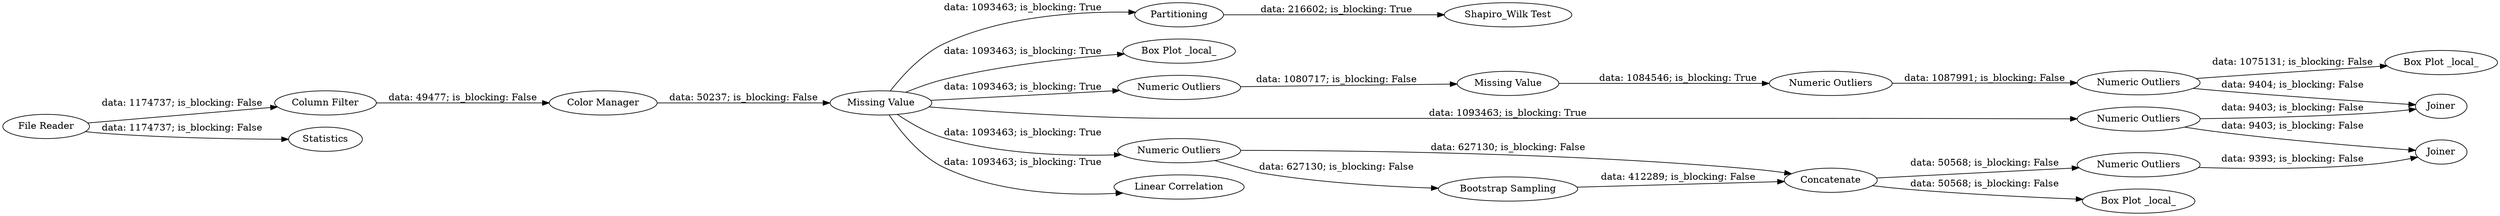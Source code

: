 digraph {
	"-158115317594955274_13" [label=Partitioning]
	"-158115317594955274_12" [label="Box Plot _local_"]
	"-158115317594955274_4" [label="Missing Value"]
	"-158115317594955274_20" [label="Numeric Outliers"]
	"-158115317594955274_24" [label="Bootstrap Sampling"]
	"-158115317594955274_5" [label="Color Manager"]
	"-158115317594955274_18" [label="Numeric Outliers"]
	"-158115317594955274_19" [label="Numeric Outliers"]
	"-158115317594955274_26" [label="Numeric Outliers"]
	"-158115317594955274_22" [label=Joiner]
	"-158115317594955274_2" [label=Statistics]
	"-158115317594955274_14" [label="Shapiro_Wilk Test"]
	"-158115317594955274_17" [label="Missing Value"]
	"-158115317594955274_25" [label=Concatenate]
	"-158115317594955274_1" [label="File Reader"]
	"-158115317594955274_3" [label="Column Filter"]
	"-158115317594955274_21" [label="Box Plot _local_"]
	"-158115317594955274_15" [label="Linear Correlation"]
	"-158115317594955274_28" [label="Box Plot _local_"]
	"-158115317594955274_27" [label=Joiner]
	"-158115317594955274_16" [label="Numeric Outliers"]
	"-158115317594955274_23" [label="Numeric Outliers"]
	"-158115317594955274_4" -> "-158115317594955274_12" [label="data: 1093463; is_blocking: True"]
	"-158115317594955274_19" -> "-158115317594955274_22" [label="data: 9403; is_blocking: False"]
	"-158115317594955274_16" -> "-158115317594955274_17" [label="data: 1080717; is_blocking: False"]
	"-158115317594955274_19" -> "-158115317594955274_27" [label="data: 9403; is_blocking: False"]
	"-158115317594955274_20" -> "-158115317594955274_22" [label="data: 9404; is_blocking: False"]
	"-158115317594955274_25" -> "-158115317594955274_26" [label="data: 50568; is_blocking: False"]
	"-158115317594955274_23" -> "-158115317594955274_24" [label="data: 627130; is_blocking: False"]
	"-158115317594955274_4" -> "-158115317594955274_19" [label="data: 1093463; is_blocking: True"]
	"-158115317594955274_1" -> "-158115317594955274_2" [label="data: 1174737; is_blocking: False"]
	"-158115317594955274_5" -> "-158115317594955274_4" [label="data: 50237; is_blocking: False"]
	"-158115317594955274_17" -> "-158115317594955274_18" [label="data: 1084546; is_blocking: True"]
	"-158115317594955274_13" -> "-158115317594955274_14" [label="data: 216602; is_blocking: True"]
	"-158115317594955274_18" -> "-158115317594955274_20" [label="data: 1087991; is_blocking: False"]
	"-158115317594955274_25" -> "-158115317594955274_28" [label="data: 50568; is_blocking: False"]
	"-158115317594955274_4" -> "-158115317594955274_13" [label="data: 1093463; is_blocking: True"]
	"-158115317594955274_3" -> "-158115317594955274_5" [label="data: 49477; is_blocking: False"]
	"-158115317594955274_26" -> "-158115317594955274_27" [label="data: 9393; is_blocking: False"]
	"-158115317594955274_20" -> "-158115317594955274_21" [label="data: 1075131; is_blocking: False"]
	"-158115317594955274_24" -> "-158115317594955274_25" [label="data: 412289; is_blocking: False"]
	"-158115317594955274_4" -> "-158115317594955274_15" [label="data: 1093463; is_blocking: True"]
	"-158115317594955274_23" -> "-158115317594955274_25" [label="data: 627130; is_blocking: False"]
	"-158115317594955274_4" -> "-158115317594955274_16" [label="data: 1093463; is_blocking: True"]
	"-158115317594955274_4" -> "-158115317594955274_23" [label="data: 1093463; is_blocking: True"]
	"-158115317594955274_1" -> "-158115317594955274_3" [label="data: 1174737; is_blocking: False"]
	rankdir=LR
}
